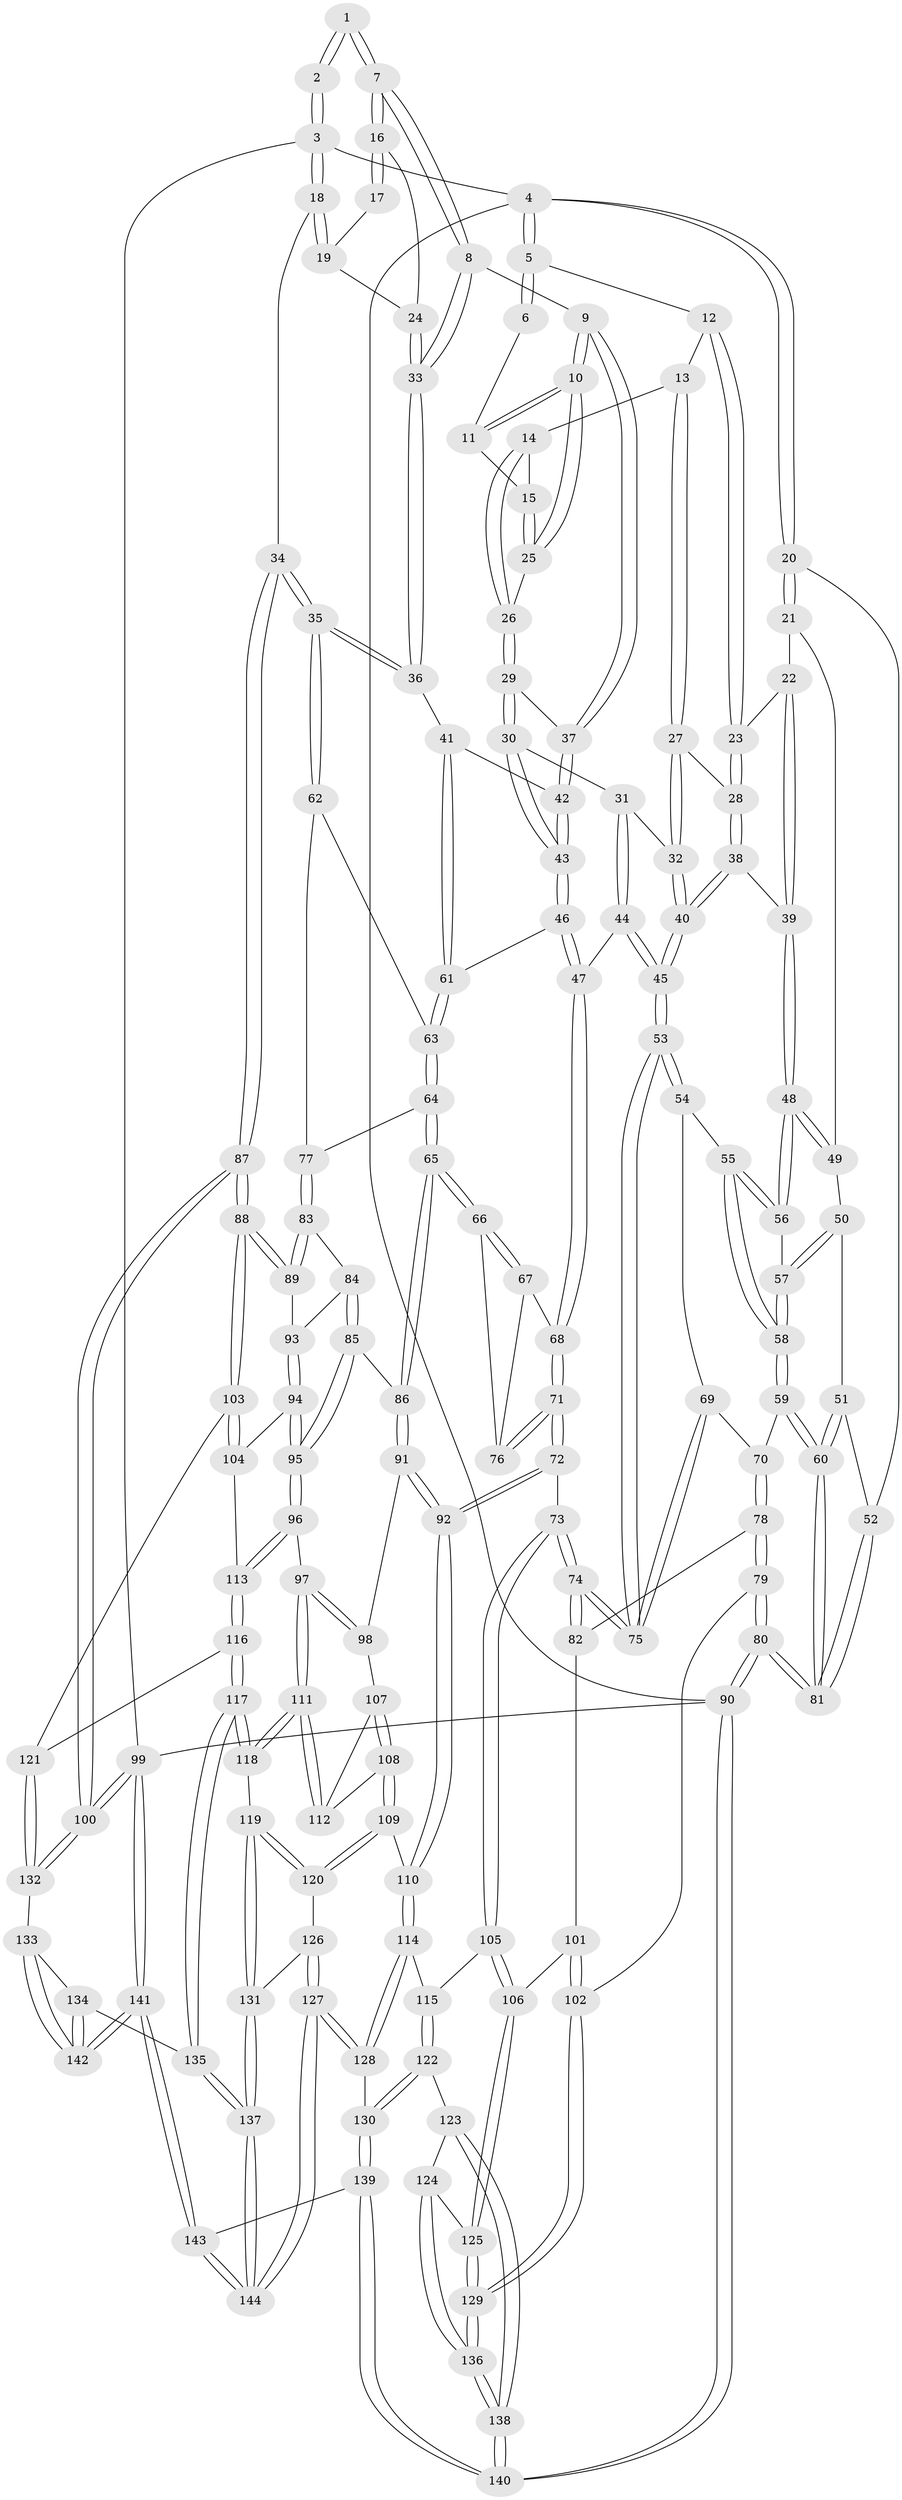 // Generated by graph-tools (version 1.1) at 2025/17/03/09/25 04:17:13]
// undirected, 144 vertices, 357 edges
graph export_dot {
graph [start="1"]
  node [color=gray90,style=filled];
  1 [pos="+0.799927227470178+0"];
  2 [pos="+1+0"];
  3 [pos="+1+0"];
  4 [pos="+0+0"];
  5 [pos="+0.49012547640968285+0"];
  6 [pos="+0.7310914500757238+0"];
  7 [pos="+0.8137920997754851+0.06478192876076955"];
  8 [pos="+0.7951989610073504+0.09335659834126825"];
  9 [pos="+0.7638430302123823+0.12251910506278035"];
  10 [pos="+0.7543924317225845+0.11816322391292494"];
  11 [pos="+0.6761594948839385+0.009561423179609481"];
  12 [pos="+0.48893299088050857+0"];
  13 [pos="+0.5443834210034318+0.050183241702155504"];
  14 [pos="+0.5982925601282195+0.07363753905263955"];
  15 [pos="+0.630412922300289+0.06870238128020138"];
  16 [pos="+0.9017498247380694+0.08303707804613493"];
  17 [pos="+0.9672187326749511+0.0053539885573463284"];
  18 [pos="+1+0.1703384695133417"];
  19 [pos="+0.9869478231248345+0.08451787839618603"];
  20 [pos="+0+0"];
  21 [pos="+0+0"];
  22 [pos="+0.2595493376005964+0.0895149587892672"];
  23 [pos="+0.37898598842863973+0.07454066192373981"];
  24 [pos="+0.9308291332156042+0.11007007944146874"];
  25 [pos="+0.7127277958755184+0.1073865057095199"];
  26 [pos="+0.6189761674789676+0.14887597122534946"];
  27 [pos="+0.5012327832384242+0.14580113203242862"];
  28 [pos="+0.42823524537840796+0.15049777615802382"];
  29 [pos="+0.6183417840298082+0.19278360806841885"];
  30 [pos="+0.5843488296608588+0.2233205127301841"];
  31 [pos="+0.5635567064298458+0.22369754332999636"];
  32 [pos="+0.5435905285890942+0.21693929021513758"];
  33 [pos="+0.9667920233472453+0.2527604317595894"];
  34 [pos="+1+0.3500490889506689"];
  35 [pos="+1+0.3508771753736541"];
  36 [pos="+0.9813316812080547+0.2842024393107084"];
  37 [pos="+0.7512547518754276+0.1874825810371465"];
  38 [pos="+0.3618965507791582+0.25710059383286715"];
  39 [pos="+0.33520535679086916+0.2523121041799245"];
  40 [pos="+0.4176265091272009+0.310003439252625"];
  41 [pos="+0.8841948125529663+0.2832695748824018"];
  42 [pos="+0.7662204401056483+0.2354834768549717"];
  43 [pos="+0.6810955901891415+0.34636080969410354"];
  44 [pos="+0.5363232457345309+0.4188167919492753"];
  45 [pos="+0.45099598847754996+0.41972667736454805"];
  46 [pos="+0.675901008801427+0.38261594693395096"];
  47 [pos="+0.5994974535582664+0.43294899026142913"];
  48 [pos="+0.2321075529976569+0.30619474881501413"];
  49 [pos="+0.06403424039084528+0.14210620503077148"];
  50 [pos="+0.07064294604156915+0.322269379366039"];
  51 [pos="+0.05436289856728797+0.3370674034748737"];
  52 [pos="+0+0.3897457765169321"];
  53 [pos="+0.3906413260430923+0.4883080042965514"];
  54 [pos="+0.3024004346266006+0.44313852264678966"];
  55 [pos="+0.28903331545182265+0.4293482690641863"];
  56 [pos="+0.22618544223412304+0.3326841311039216"];
  57 [pos="+0.14379470801027375+0.3924307064388696"];
  58 [pos="+0.11926718759487041+0.4644768103534882"];
  59 [pos="+0.11406637038454187+0.4744855357878801"];
  60 [pos="+0.011003162536174452+0.5030269356807631"];
  61 [pos="+0.7649342150542168+0.42521111229153297"];
  62 [pos="+1+0.42516524794303906"];
  63 [pos="+0.7742029981756786+0.4364613062947112"];
  64 [pos="+0.7864947436448428+0.5200589375574878"];
  65 [pos="+0.766968115191781+0.5743023845155362"];
  66 [pos="+0.7586087971494351+0.5740713964094432"];
  67 [pos="+0.658712650688714+0.4952165759547977"];
  68 [pos="+0.5998501746026452+0.4345628089816812"];
  69 [pos="+0.17598461550036254+0.5148598503432557"];
  70 [pos="+0.16815989110853424+0.5178364599668765"];
  71 [pos="+0.5914976513479183+0.636011851938324"];
  72 [pos="+0.5873785796919277+0.6431004710118223"];
  73 [pos="+0.4163623398930527+0.6338988201384268"];
  74 [pos="+0.3834710419033048+0.5917554435876334"];
  75 [pos="+0.386352107034396+0.52470058314681"];
  76 [pos="+0.6809419712934468+0.5968805401780732"];
  77 [pos="+0.9361901614575205+0.5135069105373246"];
  78 [pos="+0.18392436417831554+0.5561211091217145"];
  79 [pos="+0.05536884565756244+0.7605229029671132"];
  80 [pos="+0+0.7464039301488533"];
  81 [pos="+0+0.5712842801328287"];
  82 [pos="+0.2914380102239782+0.6182395466579658"];
  83 [pos="+0.9359563951132152+0.5145091140435233"];
  84 [pos="+0.8667730607306854+0.6345165972127976"];
  85 [pos="+0.863355740796521+0.6353685946342362"];
  86 [pos="+0.7956384883793517+0.6226899271926459"];
  87 [pos="+1+0.7240824816143465"];
  88 [pos="+1+0.7302430388589733"];
  89 [pos="+0.9865349071040578+0.6538813274025231"];
  90 [pos="+0+1"];
  91 [pos="+0.7696314399599145+0.6721966470337107"];
  92 [pos="+0.6239505378585251+0.7164830782851477"];
  93 [pos="+0.8865901840708852+0.6426750423543295"];
  94 [pos="+0.9206397435013212+0.7177989698138876"];
  95 [pos="+0.8624194049999431+0.7318518205566116"];
  96 [pos="+0.8546052600048121+0.7531358793115253"];
  97 [pos="+0.8278119455763524+0.76191917123566"];
  98 [pos="+0.7745609087520592+0.6939116264013133"];
  99 [pos="+1+1"];
  100 [pos="+1+1"];
  101 [pos="+0.2579804876329969+0.6556881274971832"];
  102 [pos="+0.05574901258053633+0.7606316286379189"];
  103 [pos="+1+0.733372846903662"];
  104 [pos="+0.9358401491337568+0.7277765343910131"];
  105 [pos="+0.4068480052294835+0.742373476589529"];
  106 [pos="+0.28665135283481347+0.7900251819589642"];
  107 [pos="+0.7651136562572057+0.7154630278097067"];
  108 [pos="+0.7009617389667677+0.7677191992037243"];
  109 [pos="+0.6441668892126883+0.7664988218525919"];
  110 [pos="+0.6251888345480248+0.7519297969198333"];
  111 [pos="+0.7953504281071178+0.812448456366003"];
  112 [pos="+0.7544358339725672+0.7789307310337956"];
  113 [pos="+0.8896254377483184+0.7752603110785395"];
  114 [pos="+0.5845658995867626+0.790279488662508"];
  115 [pos="+0.41258723384809237+0.7528531924240675"];
  116 [pos="+0.9238934071440443+0.8296628107091681"];
  117 [pos="+0.9095215055362786+0.8521937044440944"];
  118 [pos="+0.7956664709580639+0.834847332111993"];
  119 [pos="+0.7886753915621402+0.8454290129304796"];
  120 [pos="+0.6691563235637895+0.8111950308831662"];
  121 [pos="+1+0.7933511541115774"];
  122 [pos="+0.4276482167111765+0.8530494104668129"];
  123 [pos="+0.3388250467024771+0.887674930780715"];
  124 [pos="+0.31083721347557597+0.8630027754471374"];
  125 [pos="+0.2864069134783238+0.7902578902884043"];
  126 [pos="+0.6718373782703363+0.8296633243314607"];
  127 [pos="+0.6526246821697201+1"];
  128 [pos="+0.5453950091854335+0.8903140221657451"];
  129 [pos="+0.13330274260125446+0.8137420978162173"];
  130 [pos="+0.45439316481789904+0.8814374901987425"];
  131 [pos="+0.7735554277162283+0.901037366499803"];
  132 [pos="+0.9759950292245898+0.912138357647778"];
  133 [pos="+0.9708292362695027+0.9128009442727465"];
  134 [pos="+0.9154042420481193+0.9061151527037954"];
  135 [pos="+0.9122657759348592+0.9046984930505455"];
  136 [pos="+0.18977208055157418+0.9200587309493042"];
  137 [pos="+0.7556347636040752+1"];
  138 [pos="+0.2605428066434968+1"];
  139 [pos="+0.3189044658098472+1"];
  140 [pos="+0.2697836175216423+1"];
  141 [pos="+1+1"];
  142 [pos="+0.9802029634921482+1"];
  143 [pos="+0.7054115187391629+1"];
  144 [pos="+0.7057311776279303+1"];
  1 -- 2;
  1 -- 2;
  1 -- 7;
  1 -- 7;
  2 -- 3;
  2 -- 3;
  3 -- 4;
  3 -- 18;
  3 -- 18;
  3 -- 99;
  4 -- 5;
  4 -- 5;
  4 -- 20;
  4 -- 20;
  4 -- 90;
  5 -- 6;
  5 -- 6;
  5 -- 12;
  6 -- 11;
  7 -- 8;
  7 -- 8;
  7 -- 16;
  7 -- 16;
  8 -- 9;
  8 -- 33;
  8 -- 33;
  9 -- 10;
  9 -- 10;
  9 -- 37;
  9 -- 37;
  10 -- 11;
  10 -- 11;
  10 -- 25;
  10 -- 25;
  11 -- 15;
  12 -- 13;
  12 -- 23;
  12 -- 23;
  13 -- 14;
  13 -- 27;
  13 -- 27;
  14 -- 15;
  14 -- 26;
  14 -- 26;
  15 -- 25;
  15 -- 25;
  16 -- 17;
  16 -- 17;
  16 -- 24;
  17 -- 19;
  18 -- 19;
  18 -- 19;
  18 -- 34;
  19 -- 24;
  20 -- 21;
  20 -- 21;
  20 -- 52;
  21 -- 22;
  21 -- 49;
  22 -- 23;
  22 -- 39;
  22 -- 39;
  23 -- 28;
  23 -- 28;
  24 -- 33;
  24 -- 33;
  25 -- 26;
  26 -- 29;
  26 -- 29;
  27 -- 28;
  27 -- 32;
  27 -- 32;
  28 -- 38;
  28 -- 38;
  29 -- 30;
  29 -- 30;
  29 -- 37;
  30 -- 31;
  30 -- 43;
  30 -- 43;
  31 -- 32;
  31 -- 44;
  31 -- 44;
  32 -- 40;
  32 -- 40;
  33 -- 36;
  33 -- 36;
  34 -- 35;
  34 -- 35;
  34 -- 87;
  34 -- 87;
  35 -- 36;
  35 -- 36;
  35 -- 62;
  35 -- 62;
  36 -- 41;
  37 -- 42;
  37 -- 42;
  38 -- 39;
  38 -- 40;
  38 -- 40;
  39 -- 48;
  39 -- 48;
  40 -- 45;
  40 -- 45;
  41 -- 42;
  41 -- 61;
  41 -- 61;
  42 -- 43;
  42 -- 43;
  43 -- 46;
  43 -- 46;
  44 -- 45;
  44 -- 45;
  44 -- 47;
  45 -- 53;
  45 -- 53;
  46 -- 47;
  46 -- 47;
  46 -- 61;
  47 -- 68;
  47 -- 68;
  48 -- 49;
  48 -- 49;
  48 -- 56;
  48 -- 56;
  49 -- 50;
  50 -- 51;
  50 -- 57;
  50 -- 57;
  51 -- 52;
  51 -- 60;
  51 -- 60;
  52 -- 81;
  52 -- 81;
  53 -- 54;
  53 -- 54;
  53 -- 75;
  53 -- 75;
  54 -- 55;
  54 -- 69;
  55 -- 56;
  55 -- 56;
  55 -- 58;
  55 -- 58;
  56 -- 57;
  57 -- 58;
  57 -- 58;
  58 -- 59;
  58 -- 59;
  59 -- 60;
  59 -- 60;
  59 -- 70;
  60 -- 81;
  60 -- 81;
  61 -- 63;
  61 -- 63;
  62 -- 63;
  62 -- 77;
  63 -- 64;
  63 -- 64;
  64 -- 65;
  64 -- 65;
  64 -- 77;
  65 -- 66;
  65 -- 66;
  65 -- 86;
  65 -- 86;
  66 -- 67;
  66 -- 67;
  66 -- 76;
  67 -- 68;
  67 -- 76;
  68 -- 71;
  68 -- 71;
  69 -- 70;
  69 -- 75;
  69 -- 75;
  70 -- 78;
  70 -- 78;
  71 -- 72;
  71 -- 72;
  71 -- 76;
  71 -- 76;
  72 -- 73;
  72 -- 92;
  72 -- 92;
  73 -- 74;
  73 -- 74;
  73 -- 105;
  73 -- 105;
  74 -- 75;
  74 -- 75;
  74 -- 82;
  74 -- 82;
  77 -- 83;
  77 -- 83;
  78 -- 79;
  78 -- 79;
  78 -- 82;
  79 -- 80;
  79 -- 80;
  79 -- 102;
  80 -- 81;
  80 -- 81;
  80 -- 90;
  80 -- 90;
  82 -- 101;
  83 -- 84;
  83 -- 89;
  83 -- 89;
  84 -- 85;
  84 -- 85;
  84 -- 93;
  85 -- 86;
  85 -- 95;
  85 -- 95;
  86 -- 91;
  86 -- 91;
  87 -- 88;
  87 -- 88;
  87 -- 100;
  87 -- 100;
  88 -- 89;
  88 -- 89;
  88 -- 103;
  88 -- 103;
  89 -- 93;
  90 -- 140;
  90 -- 140;
  90 -- 99;
  91 -- 92;
  91 -- 92;
  91 -- 98;
  92 -- 110;
  92 -- 110;
  93 -- 94;
  93 -- 94;
  94 -- 95;
  94 -- 95;
  94 -- 104;
  95 -- 96;
  95 -- 96;
  96 -- 97;
  96 -- 113;
  96 -- 113;
  97 -- 98;
  97 -- 98;
  97 -- 111;
  97 -- 111;
  98 -- 107;
  99 -- 100;
  99 -- 100;
  99 -- 141;
  99 -- 141;
  100 -- 132;
  100 -- 132;
  101 -- 102;
  101 -- 102;
  101 -- 106;
  102 -- 129;
  102 -- 129;
  103 -- 104;
  103 -- 104;
  103 -- 121;
  104 -- 113;
  105 -- 106;
  105 -- 106;
  105 -- 115;
  106 -- 125;
  106 -- 125;
  107 -- 108;
  107 -- 108;
  107 -- 112;
  108 -- 109;
  108 -- 109;
  108 -- 112;
  109 -- 110;
  109 -- 120;
  109 -- 120;
  110 -- 114;
  110 -- 114;
  111 -- 112;
  111 -- 112;
  111 -- 118;
  111 -- 118;
  113 -- 116;
  113 -- 116;
  114 -- 115;
  114 -- 128;
  114 -- 128;
  115 -- 122;
  115 -- 122;
  116 -- 117;
  116 -- 117;
  116 -- 121;
  117 -- 118;
  117 -- 118;
  117 -- 135;
  117 -- 135;
  118 -- 119;
  119 -- 120;
  119 -- 120;
  119 -- 131;
  119 -- 131;
  120 -- 126;
  121 -- 132;
  121 -- 132;
  122 -- 123;
  122 -- 130;
  122 -- 130;
  123 -- 124;
  123 -- 138;
  123 -- 138;
  124 -- 125;
  124 -- 136;
  124 -- 136;
  125 -- 129;
  125 -- 129;
  126 -- 127;
  126 -- 127;
  126 -- 131;
  127 -- 128;
  127 -- 128;
  127 -- 144;
  127 -- 144;
  128 -- 130;
  129 -- 136;
  129 -- 136;
  130 -- 139;
  130 -- 139;
  131 -- 137;
  131 -- 137;
  132 -- 133;
  133 -- 134;
  133 -- 142;
  133 -- 142;
  134 -- 135;
  134 -- 142;
  134 -- 142;
  135 -- 137;
  135 -- 137;
  136 -- 138;
  136 -- 138;
  137 -- 144;
  137 -- 144;
  138 -- 140;
  138 -- 140;
  139 -- 140;
  139 -- 140;
  139 -- 143;
  141 -- 142;
  141 -- 142;
  141 -- 143;
  141 -- 143;
  143 -- 144;
  143 -- 144;
}
